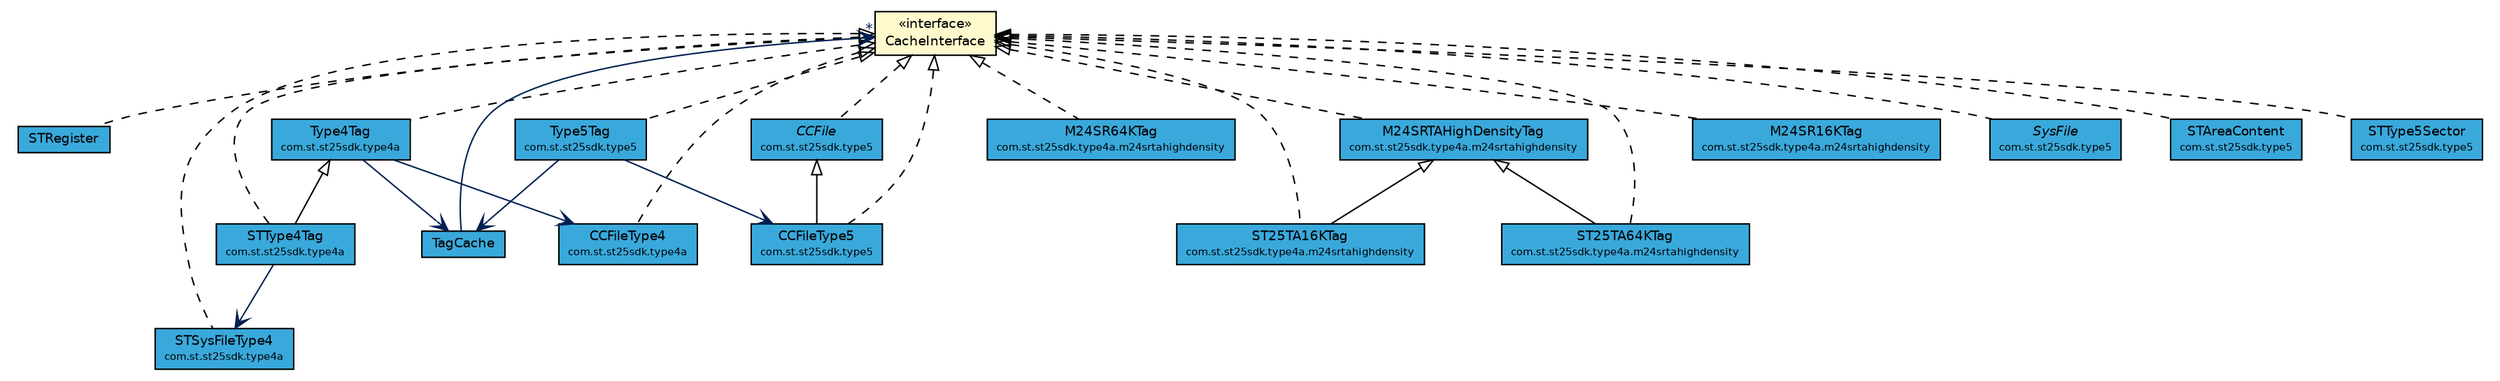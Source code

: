 #!/usr/local/bin/dot
#
# Class diagram 
# Generated by UMLGraph version R5_7_2-3-gee82a7 (http://www.umlgraph.org/)
#

digraph G {
	edge [fontname="Helvetica",fontsize=10,labelfontname="Helvetica",labelfontsize=10];
	node [fontname="Helvetica",fontsize=10,shape=plaintext];
	nodesep=0.25;
	ranksep=0.5;
	// com.st.st25sdk.STRegister
	c3861 [label=<<table title="com.st.st25sdk.STRegister" border="0" cellborder="1" cellspacing="0" cellpadding="2" port="p" bgcolor="#39a9dc" href="./STRegister.html">
		<tr><td><table border="0" cellspacing="0" cellpadding="1">
<tr><td align="center" balign="center"> STRegister </td></tr>
		</table></td></tr>
		</table>>, URL="./STRegister.html", fontname="Helvetica", fontcolor="black", fontsize=9.0];
	// com.st.st25sdk.CacheInterface
	c3866 [label=<<table title="com.st.st25sdk.CacheInterface" border="0" cellborder="1" cellspacing="0" cellpadding="2" port="p" bgcolor="lemonChiffon" href="./CacheInterface.html">
		<tr><td><table border="0" cellspacing="0" cellpadding="1">
<tr><td align="center" balign="center"> &#171;interface&#187; </td></tr>
<tr><td align="center" balign="center"> CacheInterface </td></tr>
		</table></td></tr>
		</table>>, URL="./CacheInterface.html", fontname="Helvetica", fontcolor="black", fontsize=9.0];
	// com.st.st25sdk.TagCache
	c3867 [label=<<table title="com.st.st25sdk.TagCache" border="0" cellborder="1" cellspacing="0" cellpadding="2" port="p" bgcolor="#39a9dc" href="./TagCache.html">
		<tr><td><table border="0" cellspacing="0" cellpadding="1">
<tr><td align="center" balign="center"> TagCache </td></tr>
		</table></td></tr>
		</table>>, URL="./TagCache.html", fontname="Helvetica", fontcolor="black", fontsize=9.0];
	// com.st.st25sdk.type4a.STType4Tag
	c3937 [label=<<table title="com.st.st25sdk.type4a.STType4Tag" border="0" cellborder="1" cellspacing="0" cellpadding="2" port="p" bgcolor="#39a9dc" href="./type4a/STType4Tag.html">
		<tr><td><table border="0" cellspacing="0" cellpadding="1">
<tr><td align="center" balign="center"> STType4Tag </td></tr>
<tr><td align="center" balign="center"><font point-size="7.0"> com.st.st25sdk.type4a </font></td></tr>
		</table></td></tr>
		</table>>, URL="./type4a/STType4Tag.html", fontname="Helvetica", fontcolor="black", fontsize=9.0];
	// com.st.st25sdk.type4a.CCFileType4
	c3945 [label=<<table title="com.st.st25sdk.type4a.CCFileType4" border="0" cellborder="1" cellspacing="0" cellpadding="2" port="p" bgcolor="#39a9dc" href="./type4a/CCFileType4.html">
		<tr><td><table border="0" cellspacing="0" cellpadding="1">
<tr><td align="center" balign="center"> CCFileType4 </td></tr>
<tr><td align="center" balign="center"><font point-size="7.0"> com.st.st25sdk.type4a </font></td></tr>
		</table></td></tr>
		</table>>, URL="./type4a/CCFileType4.html", fontname="Helvetica", fontcolor="black", fontsize=9.0];
	// com.st.st25sdk.type4a.STSysFileType4
	c3947 [label=<<table title="com.st.st25sdk.type4a.STSysFileType4" border="0" cellborder="1" cellspacing="0" cellpadding="2" port="p" bgcolor="#39a9dc" href="./type4a/STSysFileType4.html">
		<tr><td><table border="0" cellspacing="0" cellpadding="1">
<tr><td align="center" balign="center"> STSysFileType4 </td></tr>
<tr><td align="center" balign="center"><font point-size="7.0"> com.st.st25sdk.type4a </font></td></tr>
		</table></td></tr>
		</table>>, URL="./type4a/STSysFileType4.html", fontname="Helvetica", fontcolor="black", fontsize=9.0];
	// com.st.st25sdk.type4a.Type4Tag
	c3949 [label=<<table title="com.st.st25sdk.type4a.Type4Tag" border="0" cellborder="1" cellspacing="0" cellpadding="2" port="p" bgcolor="#39a9dc" href="./type4a/Type4Tag.html">
		<tr><td><table border="0" cellspacing="0" cellpadding="1">
<tr><td align="center" balign="center"> Type4Tag </td></tr>
<tr><td align="center" balign="center"><font point-size="7.0"> com.st.st25sdk.type4a </font></td></tr>
		</table></td></tr>
		</table>>, URL="./type4a/Type4Tag.html", fontname="Helvetica", fontcolor="black", fontsize=9.0];
	// com.st.st25sdk.type4a.m24srtahighdensity.M24SR64KTag
	c3953 [label=<<table title="com.st.st25sdk.type4a.m24srtahighdensity.M24SR64KTag" border="0" cellborder="1" cellspacing="0" cellpadding="2" port="p" bgcolor="#39a9dc" href="./type4a/m24srtahighdensity/M24SR64KTag.html">
		<tr><td><table border="0" cellspacing="0" cellpadding="1">
<tr><td align="center" balign="center"> M24SR64KTag </td></tr>
<tr><td align="center" balign="center"><font point-size="7.0"> com.st.st25sdk.type4a.m24srtahighdensity </font></td></tr>
		</table></td></tr>
		</table>>, URL="./type4a/m24srtahighdensity/M24SR64KTag.html", fontname="Helvetica", fontcolor="black", fontsize=9.0];
	// com.st.st25sdk.type4a.m24srtahighdensity.ST25TA16KTag
	c3955 [label=<<table title="com.st.st25sdk.type4a.m24srtahighdensity.ST25TA16KTag" border="0" cellborder="1" cellspacing="0" cellpadding="2" port="p" bgcolor="#39a9dc" href="./type4a/m24srtahighdensity/ST25TA16KTag.html">
		<tr><td><table border="0" cellspacing="0" cellpadding="1">
<tr><td align="center" balign="center"> ST25TA16KTag </td></tr>
<tr><td align="center" balign="center"><font point-size="7.0"> com.st.st25sdk.type4a.m24srtahighdensity </font></td></tr>
		</table></td></tr>
		</table>>, URL="./type4a/m24srtahighdensity/ST25TA16KTag.html", fontname="Helvetica", fontcolor="black", fontsize=9.0];
	// com.st.st25sdk.type4a.m24srtahighdensity.M24SR16KTag
	c3957 [label=<<table title="com.st.st25sdk.type4a.m24srtahighdensity.M24SR16KTag" border="0" cellborder="1" cellspacing="0" cellpadding="2" port="p" bgcolor="#39a9dc" href="./type4a/m24srtahighdensity/M24SR16KTag.html">
		<tr><td><table border="0" cellspacing="0" cellpadding="1">
<tr><td align="center" balign="center"> M24SR16KTag </td></tr>
<tr><td align="center" balign="center"><font point-size="7.0"> com.st.st25sdk.type4a.m24srtahighdensity </font></td></tr>
		</table></td></tr>
		</table>>, URL="./type4a/m24srtahighdensity/M24SR16KTag.html", fontname="Helvetica", fontcolor="black", fontsize=9.0];
	// com.st.st25sdk.type4a.m24srtahighdensity.M24SRTAHighDensityTag
	c3958 [label=<<table title="com.st.st25sdk.type4a.m24srtahighdensity.M24SRTAHighDensityTag" border="0" cellborder="1" cellspacing="0" cellpadding="2" port="p" bgcolor="#39a9dc" href="./type4a/m24srtahighdensity/M24SRTAHighDensityTag.html">
		<tr><td><table border="0" cellspacing="0" cellpadding="1">
<tr><td align="center" balign="center"> M24SRTAHighDensityTag </td></tr>
<tr><td align="center" balign="center"><font point-size="7.0"> com.st.st25sdk.type4a.m24srtahighdensity </font></td></tr>
		</table></td></tr>
		</table>>, URL="./type4a/m24srtahighdensity/M24SRTAHighDensityTag.html", fontname="Helvetica", fontcolor="black", fontsize=9.0];
	// com.st.st25sdk.type4a.m24srtahighdensity.ST25TA64KTag
	c3961 [label=<<table title="com.st.st25sdk.type4a.m24srtahighdensity.ST25TA64KTag" border="0" cellborder="1" cellspacing="0" cellpadding="2" port="p" bgcolor="#39a9dc" href="./type4a/m24srtahighdensity/ST25TA64KTag.html">
		<tr><td><table border="0" cellspacing="0" cellpadding="1">
<tr><td align="center" balign="center"> ST25TA64KTag </td></tr>
<tr><td align="center" balign="center"><font point-size="7.0"> com.st.st25sdk.type4a.m24srtahighdensity </font></td></tr>
		</table></td></tr>
		</table>>, URL="./type4a/m24srtahighdensity/ST25TA64KTag.html", fontname="Helvetica", fontcolor="black", fontsize=9.0];
	// com.st.st25sdk.type5.Type5Tag
	c3974 [label=<<table title="com.st.st25sdk.type5.Type5Tag" border="0" cellborder="1" cellspacing="0" cellpadding="2" port="p" bgcolor="#39a9dc" href="./type5/Type5Tag.html">
		<tr><td><table border="0" cellspacing="0" cellpadding="1">
<tr><td align="center" balign="center"> Type5Tag </td></tr>
<tr><td align="center" balign="center"><font point-size="7.0"> com.st.st25sdk.type5 </font></td></tr>
		</table></td></tr>
		</table>>, URL="./type5/Type5Tag.html", fontname="Helvetica", fontcolor="black", fontsize=9.0];
	// com.st.st25sdk.type5.CCFileType5
	c3981 [label=<<table title="com.st.st25sdk.type5.CCFileType5" border="0" cellborder="1" cellspacing="0" cellpadding="2" port="p" bgcolor="#39a9dc" href="./type5/CCFileType5.html">
		<tr><td><table border="0" cellspacing="0" cellpadding="1">
<tr><td align="center" balign="center"> CCFileType5 </td></tr>
<tr><td align="center" balign="center"><font point-size="7.0"> com.st.st25sdk.type5 </font></td></tr>
		</table></td></tr>
		</table>>, URL="./type5/CCFileType5.html", fontname="Helvetica", fontcolor="black", fontsize=9.0];
	// com.st.st25sdk.type5.SysFile
	c3983 [label=<<table title="com.st.st25sdk.type5.SysFile" border="0" cellborder="1" cellspacing="0" cellpadding="2" port="p" bgcolor="#39a9dc" href="./type5/SysFile.html">
		<tr><td><table border="0" cellspacing="0" cellpadding="1">
<tr><td align="center" balign="center"><font face="Helvetica-Oblique"> SysFile </font></td></tr>
<tr><td align="center" balign="center"><font point-size="7.0"> com.st.st25sdk.type5 </font></td></tr>
		</table></td></tr>
		</table>>, URL="./type5/SysFile.html", fontname="Helvetica", fontcolor="black", fontsize=9.0];
	// com.st.st25sdk.type5.STAreaContent
	c3994 [label=<<table title="com.st.st25sdk.type5.STAreaContent" border="0" cellborder="1" cellspacing="0" cellpadding="2" port="p" bgcolor="#39a9dc" href="./type5/STAreaContent.html">
		<tr><td><table border="0" cellspacing="0" cellpadding="1">
<tr><td align="center" balign="center"> STAreaContent </td></tr>
<tr><td align="center" balign="center"><font point-size="7.0"> com.st.st25sdk.type5 </font></td></tr>
		</table></td></tr>
		</table>>, URL="./type5/STAreaContent.html", fontname="Helvetica", fontcolor="black", fontsize=9.0];
	// com.st.st25sdk.type5.STType5Sector
	c3996 [label=<<table title="com.st.st25sdk.type5.STType5Sector" border="0" cellborder="1" cellspacing="0" cellpadding="2" port="p" bgcolor="#39a9dc" href="./type5/STType5Sector.html">
		<tr><td><table border="0" cellspacing="0" cellpadding="1">
<tr><td align="center" balign="center"> STType5Sector </td></tr>
<tr><td align="center" balign="center"><font point-size="7.0"> com.st.st25sdk.type5 </font></td></tr>
		</table></td></tr>
		</table>>, URL="./type5/STType5Sector.html", fontname="Helvetica", fontcolor="black", fontsize=9.0];
	// com.st.st25sdk.type5.CCFile
	c4003 [label=<<table title="com.st.st25sdk.type5.CCFile" border="0" cellborder="1" cellspacing="0" cellpadding="2" port="p" bgcolor="#39a9dc" href="./type5/CCFile.html">
		<tr><td><table border="0" cellspacing="0" cellpadding="1">
<tr><td align="center" balign="center"><font face="Helvetica-Oblique"> CCFile </font></td></tr>
<tr><td align="center" balign="center"><font point-size="7.0"> com.st.st25sdk.type5 </font></td></tr>
		</table></td></tr>
		</table>>, URL="./type5/CCFile.html", fontname="Helvetica", fontcolor="black", fontsize=9.0];
	//com.st.st25sdk.STRegister implements com.st.st25sdk.CacheInterface
	c3866:p -> c3861:p [dir=back,arrowtail=empty,style=dashed];
	//com.st.st25sdk.type4a.STType4Tag extends com.st.st25sdk.type4a.Type4Tag
	c3949:p -> c3937:p [dir=back,arrowtail=empty];
	//com.st.st25sdk.type4a.STType4Tag implements com.st.st25sdk.CacheInterface
	c3866:p -> c3937:p [dir=back,arrowtail=empty,style=dashed];
	//com.st.st25sdk.type4a.CCFileType4 implements com.st.st25sdk.CacheInterface
	c3866:p -> c3945:p [dir=back,arrowtail=empty,style=dashed];
	//com.st.st25sdk.type4a.STSysFileType4 implements com.st.st25sdk.CacheInterface
	c3866:p -> c3947:p [dir=back,arrowtail=empty,style=dashed];
	//com.st.st25sdk.type4a.Type4Tag implements com.st.st25sdk.CacheInterface
	c3866:p -> c3949:p [dir=back,arrowtail=empty,style=dashed];
	//com.st.st25sdk.type4a.m24srtahighdensity.M24SR64KTag implements com.st.st25sdk.CacheInterface
	c3866:p -> c3953:p [dir=back,arrowtail=empty,style=dashed];
	//com.st.st25sdk.type4a.m24srtahighdensity.ST25TA16KTag extends com.st.st25sdk.type4a.m24srtahighdensity.M24SRTAHighDensityTag
	c3958:p -> c3955:p [dir=back,arrowtail=empty];
	//com.st.st25sdk.type4a.m24srtahighdensity.ST25TA16KTag implements com.st.st25sdk.CacheInterface
	c3866:p -> c3955:p [dir=back,arrowtail=empty,style=dashed];
	//com.st.st25sdk.type4a.m24srtahighdensity.M24SR16KTag implements com.st.st25sdk.CacheInterface
	c3866:p -> c3957:p [dir=back,arrowtail=empty,style=dashed];
	//com.st.st25sdk.type4a.m24srtahighdensity.M24SRTAHighDensityTag implements com.st.st25sdk.CacheInterface
	c3866:p -> c3958:p [dir=back,arrowtail=empty,style=dashed];
	//com.st.st25sdk.type4a.m24srtahighdensity.ST25TA64KTag extends com.st.st25sdk.type4a.m24srtahighdensity.M24SRTAHighDensityTag
	c3958:p -> c3961:p [dir=back,arrowtail=empty];
	//com.st.st25sdk.type4a.m24srtahighdensity.ST25TA64KTag implements com.st.st25sdk.CacheInterface
	c3866:p -> c3961:p [dir=back,arrowtail=empty,style=dashed];
	//com.st.st25sdk.type5.Type5Tag implements com.st.st25sdk.CacheInterface
	c3866:p -> c3974:p [dir=back,arrowtail=empty,style=dashed];
	//com.st.st25sdk.type5.CCFileType5 extends com.st.st25sdk.type5.CCFile
	c4003:p -> c3981:p [dir=back,arrowtail=empty];
	//com.st.st25sdk.type5.CCFileType5 implements com.st.st25sdk.CacheInterface
	c3866:p -> c3981:p [dir=back,arrowtail=empty,style=dashed];
	//com.st.st25sdk.type5.SysFile implements com.st.st25sdk.CacheInterface
	c3866:p -> c3983:p [dir=back,arrowtail=empty,style=dashed];
	//com.st.st25sdk.type5.STAreaContent implements com.st.st25sdk.CacheInterface
	c3866:p -> c3994:p [dir=back,arrowtail=empty,style=dashed];
	//com.st.st25sdk.type5.STType5Sector implements com.st.st25sdk.CacheInterface
	c3866:p -> c3996:p [dir=back,arrowtail=empty,style=dashed];
	//com.st.st25sdk.type5.CCFile implements com.st.st25sdk.CacheInterface
	c3866:p -> c4003:p [dir=back,arrowtail=empty,style=dashed];
	// com.st.st25sdk.TagCache NAVASSOC com.st.st25sdk.CacheInterface
	c3867:p -> c3866:p [taillabel="", label="", headlabel="*", fontname="Helvetica", fontcolor="#002052", fontsize=10.0, color="#002052", arrowhead=open];
	// com.st.st25sdk.type4a.STType4Tag NAVASSOC com.st.st25sdk.type4a.STSysFileType4
	c3937:p -> c3947:p [taillabel="", label="", headlabel="", fontname="Helvetica", fontcolor="#002052", fontsize=10.0, color="#002052", arrowhead=open];
	// com.st.st25sdk.type4a.Type4Tag NAVASSOC com.st.st25sdk.type4a.CCFileType4
	c3949:p -> c3945:p [taillabel="", label="", headlabel="", fontname="Helvetica", fontcolor="#002052", fontsize=10.0, color="#002052", arrowhead=open];
	// com.st.st25sdk.type4a.Type4Tag NAVASSOC com.st.st25sdk.TagCache
	c3949:p -> c3867:p [taillabel="", label="", headlabel="", fontname="Helvetica", fontcolor="#002052", fontsize=10.0, color="#002052", arrowhead=open];
	// com.st.st25sdk.type5.Type5Tag NAVASSOC com.st.st25sdk.type5.CCFileType5
	c3974:p -> c3981:p [taillabel="", label="", headlabel="", fontname="Helvetica", fontcolor="#002052", fontsize=10.0, color="#002052", arrowhead=open];
	// com.st.st25sdk.type5.Type5Tag NAVASSOC com.st.st25sdk.TagCache
	c3974:p -> c3867:p [taillabel="", label="", headlabel="", fontname="Helvetica", fontcolor="#002052", fontsize=10.0, color="#002052", arrowhead=open];
}

